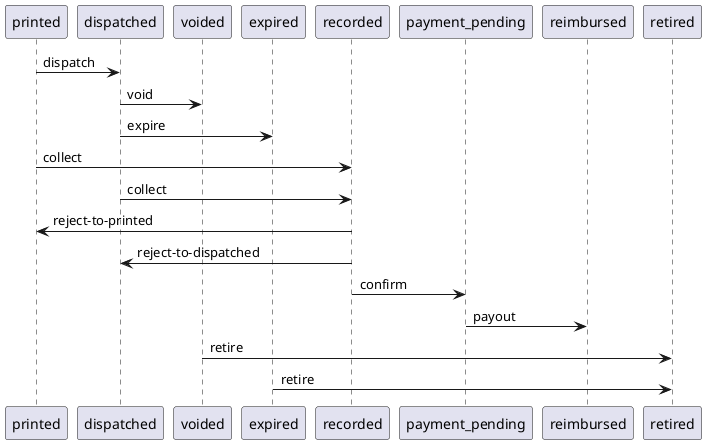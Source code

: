 @startuml
printed -> dispatched: dispatch
dispatched -> voided: void
dispatched -> expired: expire
printed -> recorded: collect
dispatched -> recorded: collect
recorded -> printed: reject-to-printed
recorded -> dispatched: reject-to-dispatched
recorded -> payment_pending: confirm
payment_pending -> reimbursed: payout
voided -> retired: retire
expired -> retired: retire
@enduml